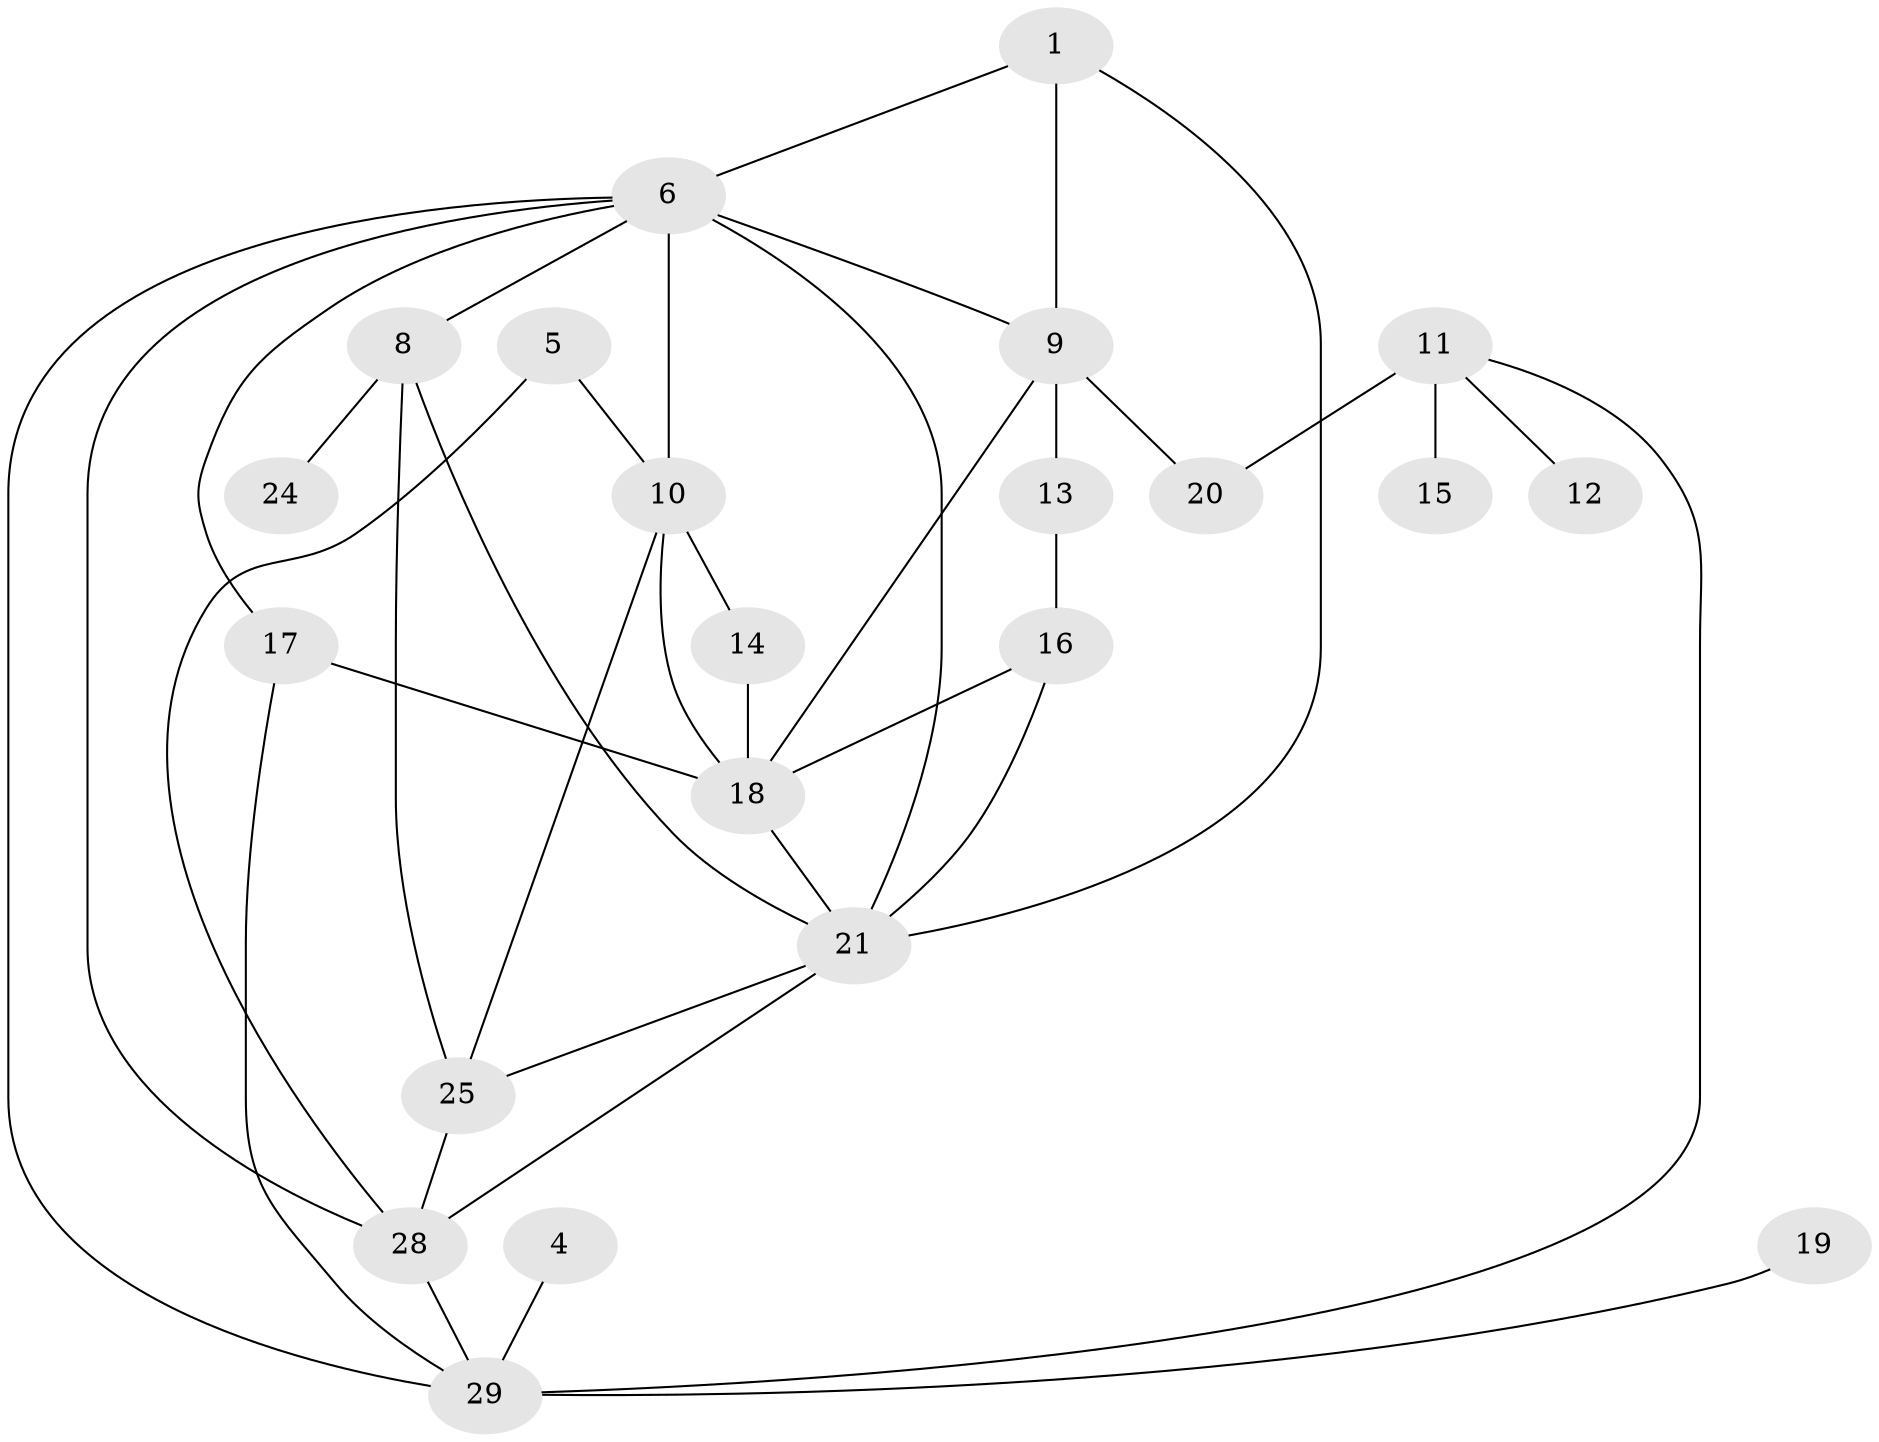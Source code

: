 // original degree distribution, {2: 0.35, 0: 0.11666666666666667, 5: 0.13333333333333333, 1: 0.16666666666666666, 4: 0.06666666666666667, 3: 0.11666666666666667, 7: 0.016666666666666666, 6: 0.03333333333333333}
// Generated by graph-tools (version 1.1) at 2025/33/03/09/25 02:33:29]
// undirected, 22 vertices, 38 edges
graph export_dot {
graph [start="1"]
  node [color=gray90,style=filled];
  1;
  4;
  5;
  6;
  8;
  9;
  10;
  11;
  12;
  13;
  14;
  15;
  16;
  17;
  18;
  19;
  20;
  21;
  24;
  25;
  28;
  29;
  1 -- 6 [weight=1.0];
  1 -- 9 [weight=1.0];
  1 -- 21 [weight=1.0];
  4 -- 29 [weight=1.0];
  5 -- 10 [weight=1.0];
  5 -- 28 [weight=1.0];
  6 -- 8 [weight=3.0];
  6 -- 9 [weight=2.0];
  6 -- 10 [weight=2.0];
  6 -- 17 [weight=1.0];
  6 -- 21 [weight=2.0];
  6 -- 28 [weight=1.0];
  6 -- 29 [weight=1.0];
  8 -- 21 [weight=1.0];
  8 -- 24 [weight=1.0];
  8 -- 25 [weight=1.0];
  9 -- 13 [weight=1.0];
  9 -- 18 [weight=1.0];
  9 -- 20 [weight=1.0];
  10 -- 14 [weight=1.0];
  10 -- 18 [weight=2.0];
  10 -- 25 [weight=1.0];
  11 -- 12 [weight=1.0];
  11 -- 15 [weight=2.0];
  11 -- 20 [weight=1.0];
  11 -- 29 [weight=1.0];
  13 -- 16 [weight=1.0];
  14 -- 18 [weight=1.0];
  16 -- 18 [weight=1.0];
  16 -- 21 [weight=1.0];
  17 -- 18 [weight=1.0];
  17 -- 29 [weight=1.0];
  18 -- 21 [weight=1.0];
  19 -- 29 [weight=1.0];
  21 -- 25 [weight=1.0];
  21 -- 28 [weight=1.0];
  25 -- 28 [weight=1.0];
  28 -- 29 [weight=1.0];
}
